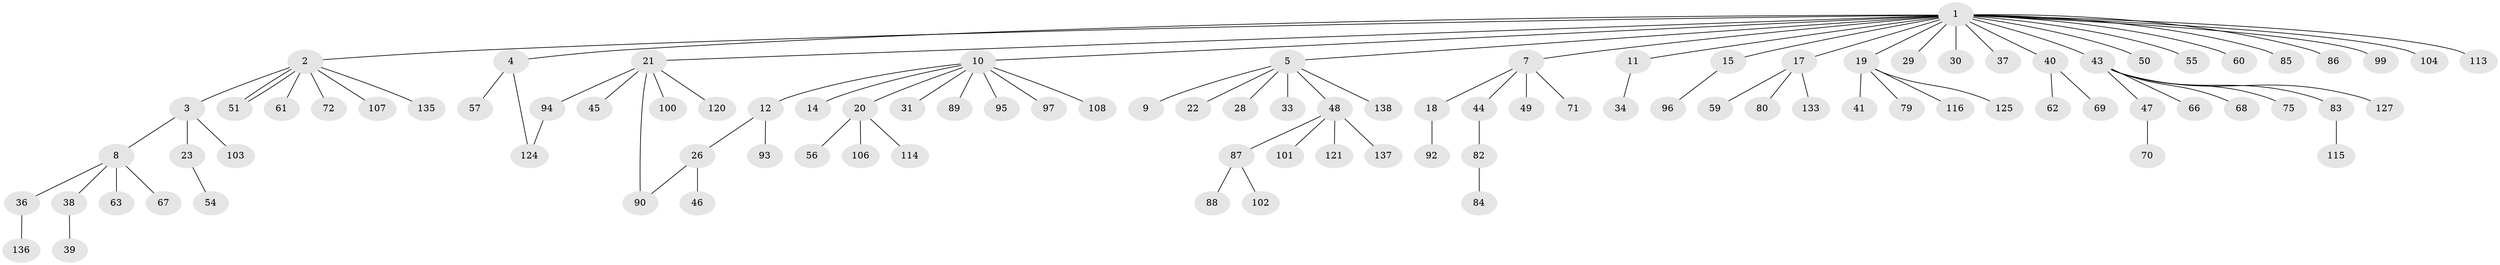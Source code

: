 // original degree distribution, {23: 0.007246376811594203, 9: 0.021739130434782608, 5: 0.014492753623188406, 4: 0.036231884057971016, 8: 0.007246376811594203, 1: 0.5942028985507246, 6: 0.021739130434782608, 2: 0.21014492753623187, 3: 0.07971014492753623, 7: 0.007246376811594203}
// Generated by graph-tools (version 1.1) at 2025/41/03/06/25 10:41:51]
// undirected, 99 vertices, 101 edges
graph export_dot {
graph [start="1"]
  node [color=gray90,style=filled];
  1 [super="+25"];
  2 [super="+24"];
  3 [super="+16"];
  4 [super="+6"];
  5 [super="+27"];
  7 [super="+58"];
  8 [super="+13"];
  9;
  10 [super="+74"];
  11;
  12;
  14 [super="+131"];
  15 [super="+105"];
  17 [super="+126"];
  18 [super="+42"];
  19 [super="+32"];
  20 [super="+35"];
  21 [super="+65"];
  22 [super="+53"];
  23;
  26 [super="+129"];
  28;
  29;
  30 [super="+128"];
  31 [super="+73"];
  33 [super="+117"];
  34;
  36 [super="+77"];
  37;
  38;
  39 [super="+98"];
  40 [super="+91"];
  41 [super="+52"];
  43 [super="+64"];
  44;
  45;
  46 [super="+118"];
  47;
  48 [super="+134"];
  49;
  50;
  51 [super="+81"];
  54;
  55;
  56;
  57;
  59;
  60 [super="+109"];
  61 [super="+76"];
  62;
  63;
  66;
  67 [super="+122"];
  68;
  69;
  70 [super="+78"];
  71;
  72;
  75;
  79;
  80;
  82 [super="+110"];
  83 [super="+112"];
  84 [super="+119"];
  85;
  86;
  87;
  88;
  89;
  90 [super="+123"];
  92;
  93 [super="+111"];
  94;
  95;
  96 [super="+130"];
  97;
  99;
  100 [super="+132"];
  101;
  102;
  103;
  104;
  106;
  107;
  108;
  113;
  114;
  115;
  116;
  120;
  121;
  124;
  125;
  127;
  133;
  135;
  136;
  137;
  138;
  1 -- 2;
  1 -- 4;
  1 -- 5;
  1 -- 7;
  1 -- 10 [weight=2];
  1 -- 11;
  1 -- 15;
  1 -- 17;
  1 -- 19;
  1 -- 21;
  1 -- 29;
  1 -- 30;
  1 -- 37;
  1 -- 40;
  1 -- 43 [weight=2];
  1 -- 50;
  1 -- 55;
  1 -- 85;
  1 -- 99;
  1 -- 104;
  1 -- 113;
  1 -- 60;
  1 -- 86;
  2 -- 3;
  2 -- 51;
  2 -- 51;
  2 -- 61;
  2 -- 72;
  2 -- 107;
  2 -- 135;
  3 -- 8;
  3 -- 23;
  3 -- 103;
  4 -- 57;
  4 -- 124;
  5 -- 9;
  5 -- 22;
  5 -- 28;
  5 -- 33;
  5 -- 48;
  5 -- 138;
  7 -- 18;
  7 -- 44;
  7 -- 49;
  7 -- 71;
  8 -- 36;
  8 -- 63;
  8 -- 67;
  8 -- 38;
  10 -- 12;
  10 -- 14;
  10 -- 20;
  10 -- 31;
  10 -- 89;
  10 -- 95;
  10 -- 108;
  10 -- 97;
  11 -- 34;
  12 -- 26;
  12 -- 93;
  15 -- 96;
  17 -- 59;
  17 -- 80;
  17 -- 133;
  18 -- 92;
  19 -- 41;
  19 -- 79;
  19 -- 116;
  19 -- 125;
  20 -- 56;
  20 -- 106;
  20 -- 114;
  21 -- 45;
  21 -- 90;
  21 -- 100;
  21 -- 120;
  21 -- 94;
  23 -- 54;
  26 -- 46;
  26 -- 90;
  36 -- 136;
  38 -- 39;
  40 -- 62;
  40 -- 69;
  43 -- 47;
  43 -- 66;
  43 -- 68;
  43 -- 75;
  43 -- 83;
  43 -- 127;
  44 -- 82;
  47 -- 70;
  48 -- 87;
  48 -- 101;
  48 -- 121;
  48 -- 137;
  82 -- 84;
  83 -- 115;
  87 -- 88;
  87 -- 102;
  94 -- 124;
}
